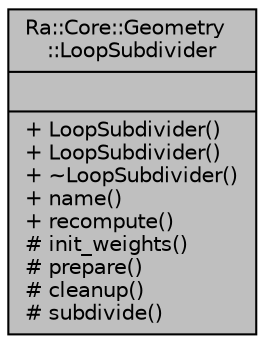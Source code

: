 digraph "Ra::Core::Geometry::LoopSubdivider"
{
 // INTERACTIVE_SVG=YES
 // LATEX_PDF_SIZE
  edge [fontname="Helvetica",fontsize="10",labelfontname="Helvetica",labelfontsize="10"];
  node [fontname="Helvetica",fontsize="10",shape=record];
  Node1 [label="{Ra::Core::Geometry\l::LoopSubdivider\n||+ LoopSubdivider()\l+ LoopSubdivider()\l+ ~LoopSubdivider()\l+ name()\l+ recompute()\l# init_weights()\l# prepare()\l# cleanup()\l# subdivide()\l}",height=0.2,width=0.4,color="black", fillcolor="grey75", style="filled", fontcolor="black",tooltip=" "];
}
